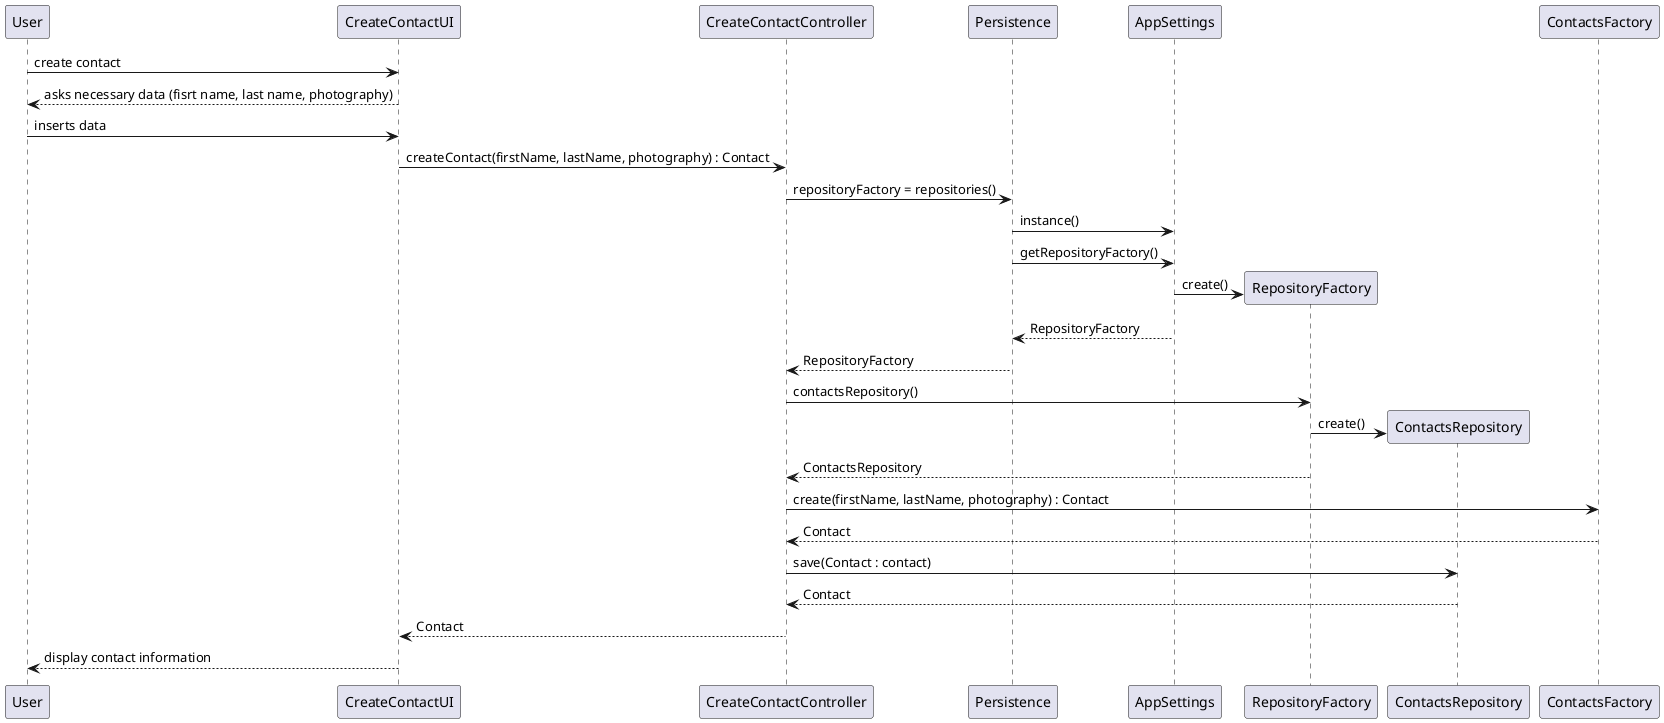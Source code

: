 @startuml doc-files/crm01_01_design_add_contact.png
User -> CreateContactUI : create contact
CreateContactUI --> User : asks necessary data (fisrt name, last name, photography)
User -> CreateContactUI : inserts data
CreateContactUI -> CreateContactController : createContact(firstName, lastName, photography) : Contact
CreateContactController -> Persistence : repositoryFactory = repositories()
Persistence -> AppSettings : instance()
Persistence -> AppSettings : getRepositoryFactory()
create RepositoryFactory
AppSettings -> RepositoryFactory : create()
AppSettings --> Persistence : RepositoryFactory
Persistence --> CreateContactController : RepositoryFactory
CreateContactController -> RepositoryFactory : contactsRepository()
create ContactsRepository
RepositoryFactory -> ContactsRepository : create()
RepositoryFactory --> CreateContactController : ContactsRepository
CreateContactController -> ContactsFactory : create(firstName, lastName, photography) : Contact
ContactsFactory --> CreateContactController : Contact
CreateContactController -> ContactsRepository : save(Contact : contact)
ContactsRepository --> CreateContactController : Contact
CreateContactController --> CreateContactUI : Contact
CreateContactUI --> User : display contact information
@enduml
